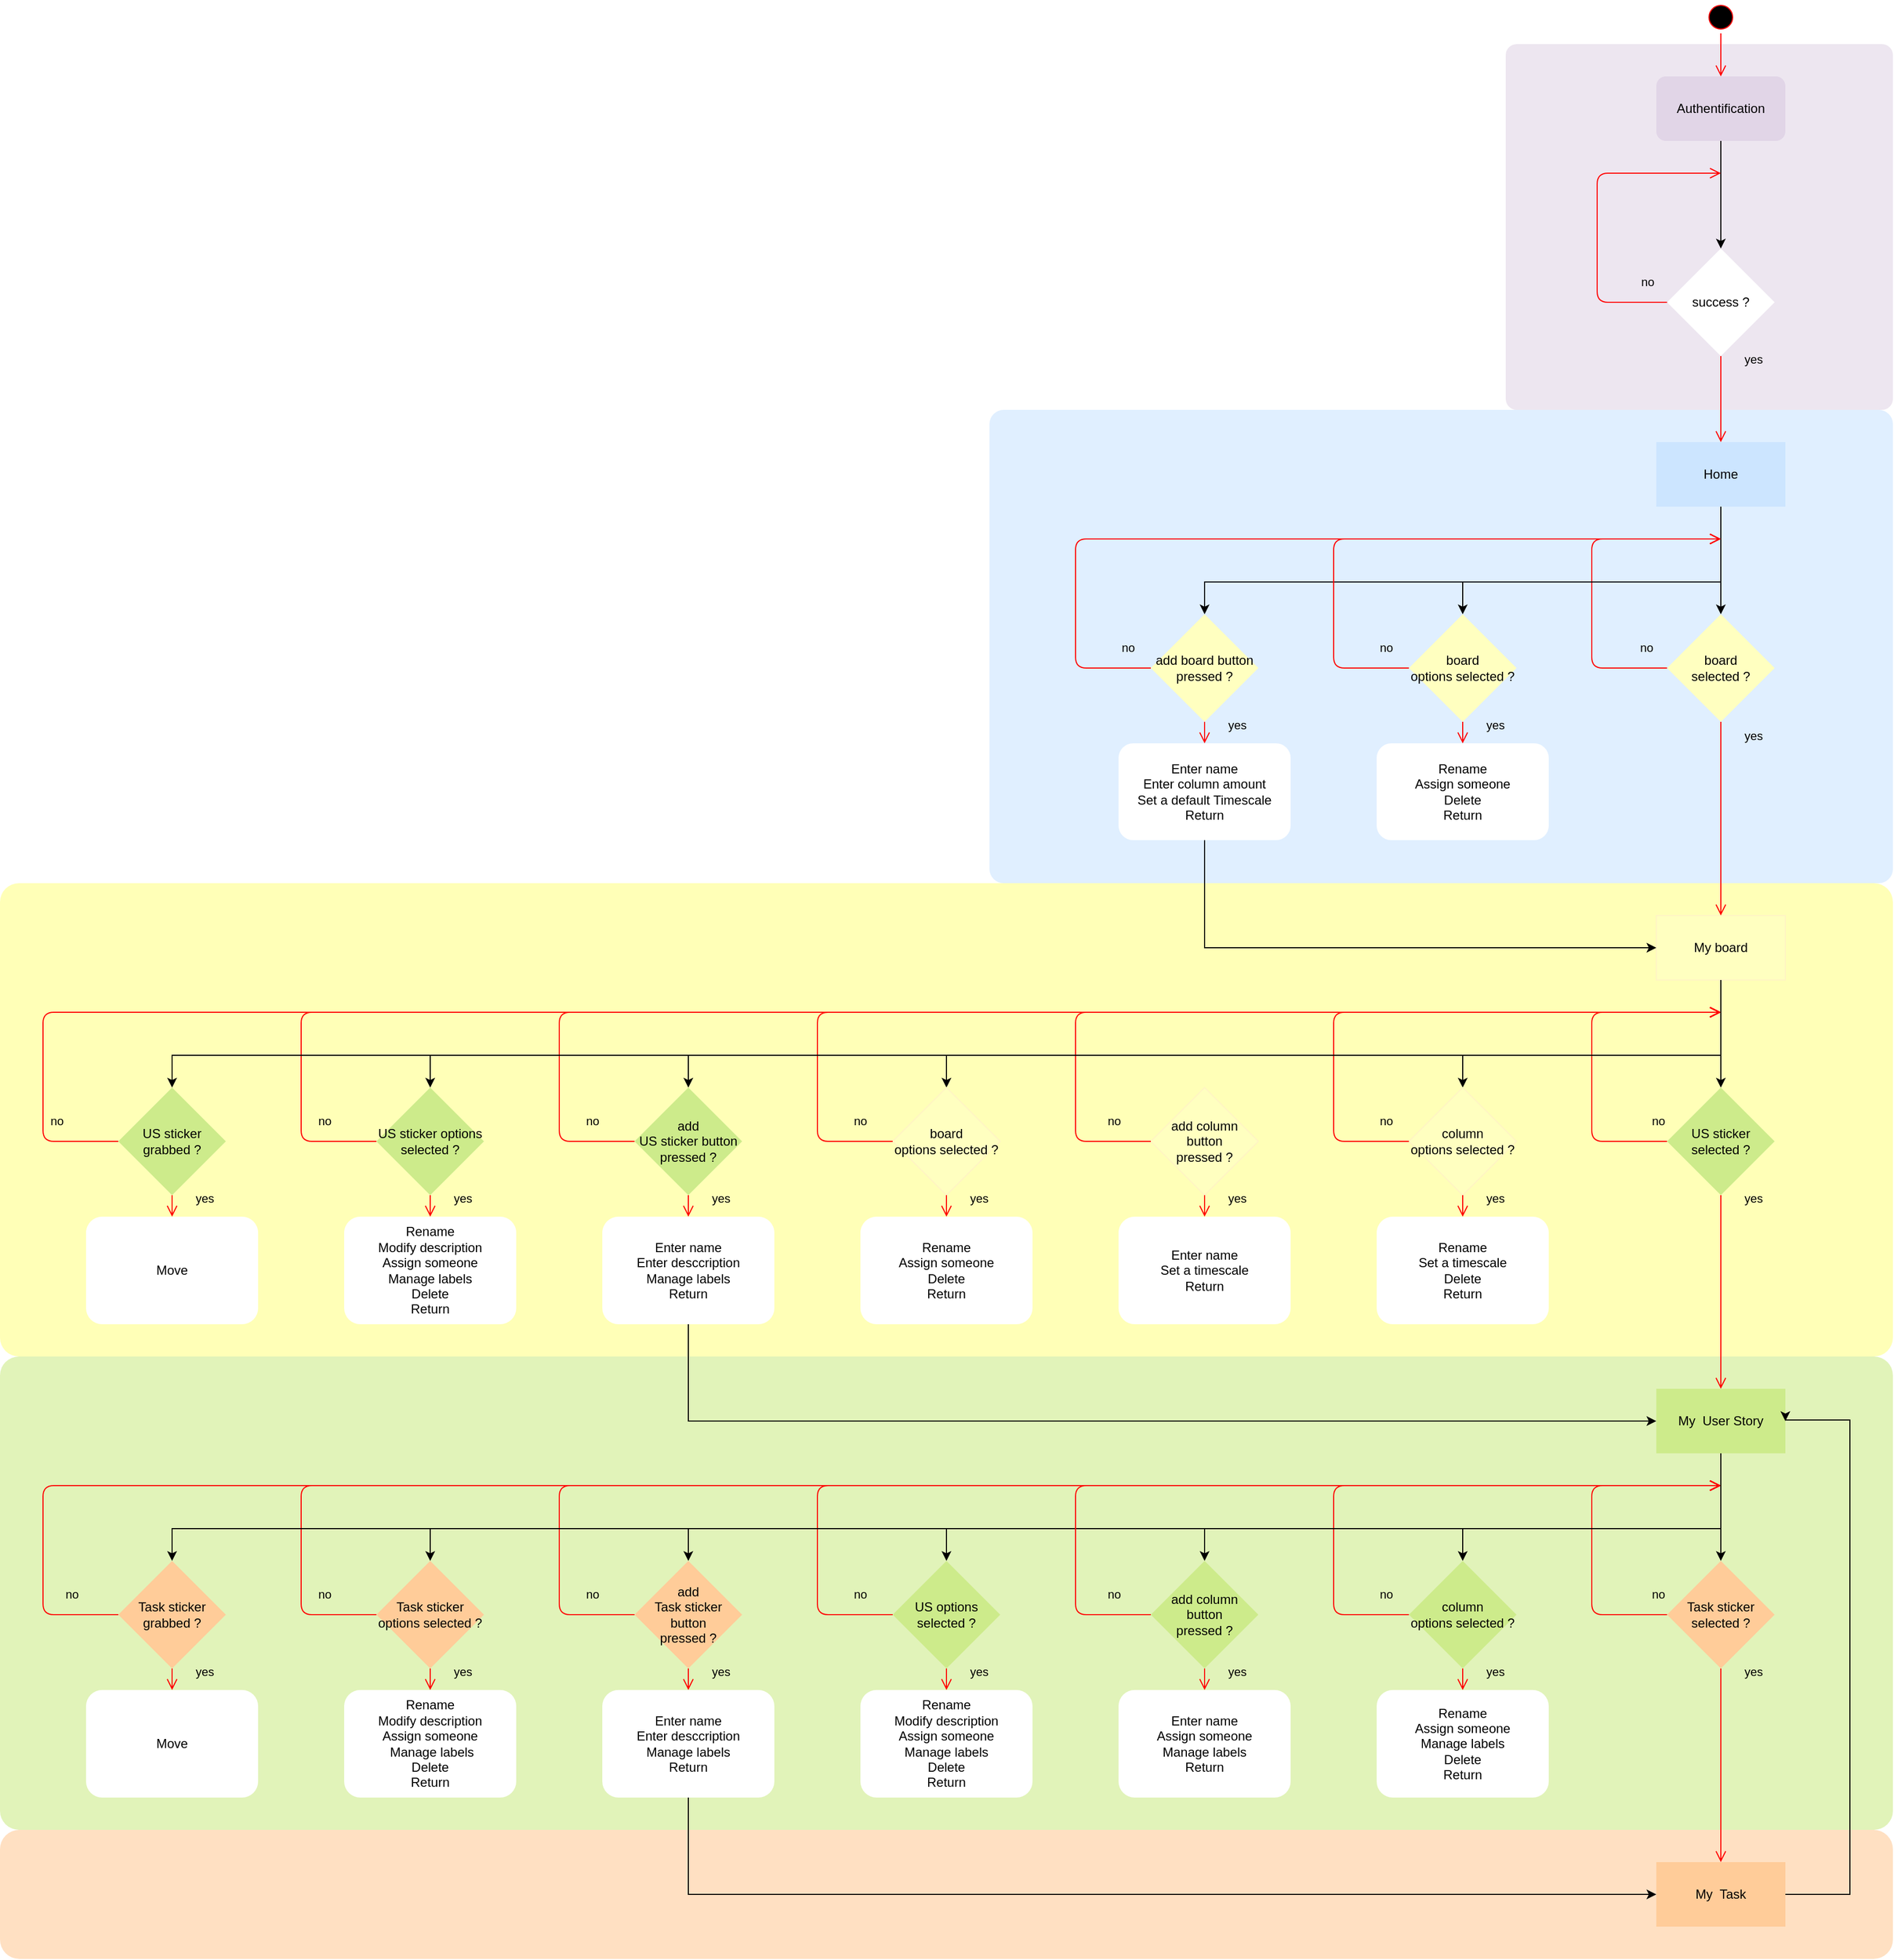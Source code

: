 <mxfile version="14.7.3" type="github">
  <diagram id="C5RBs43oDa-KdzZeNtuy" name="Page-1">
    <mxGraphModel dx="1574" dy="5527" grid="1" gridSize="10" guides="1" tooltips="1" connect="1" arrows="1" fold="1" page="1" pageScale="1" pageWidth="3300" pageHeight="4681" math="0" shadow="0">
      <root>
        <mxCell id="WIyWlLk6GJQsqaUBKTNV-0" />
        <mxCell id="WIyWlLk6GJQsqaUBKTNV-1" parent="WIyWlLk6GJQsqaUBKTNV-0" />
        <mxCell id="u30a9p4wqKH1yECMnbZO-1" value="" style="rounded=1;whiteSpace=wrap;html=1;glass=0;dashed=1;dashPattern=1 1;opacity=60;arcSize=3;strokeColor=none;labelBackgroundColor=none;fillColor=#E1D5E7;" parent="WIyWlLk6GJQsqaUBKTNV-1" vertex="1">
          <mxGeometry x="1880" y="-220" width="360" height="340" as="geometry" />
        </mxCell>
        <mxCell id="u30a9p4wqKH1yECMnbZO-0" value="" style="rounded=1;whiteSpace=wrap;html=1;glass=0;dashed=1;dashPattern=1 1;opacity=60;strokeColor=none;labelBackgroundColor=none;fillColor=#FFCC99;" parent="WIyWlLk6GJQsqaUBKTNV-1" vertex="1">
          <mxGeometry x="480" y="1440" width="1760" height="120" as="geometry" />
        </mxCell>
        <mxCell id="x-4SkSKtOMmnUEYQJsq7-3" value="" style="rounded=1;whiteSpace=wrap;html=1;glass=0;dashed=1;dashPattern=1 1;opacity=60;strokeColor=none;arcSize=3;labelBackgroundColor=none;fillColor=#CCE5FF;" parent="WIyWlLk6GJQsqaUBKTNV-1" vertex="1">
          <mxGeometry x="1400" y="120" width="840" height="440" as="geometry" />
        </mxCell>
        <mxCell id="x-4SkSKtOMmnUEYQJsq7-0" value="" style="rounded=1;whiteSpace=wrap;html=1;glass=0;dashed=1;dashPattern=1 1;opacity=60;strokeColor=none;arcSize=4;labelBackgroundColor=none;fillColor=#CDEB8B;" parent="WIyWlLk6GJQsqaUBKTNV-1" vertex="1">
          <mxGeometry x="480" y="1000" width="1760" height="440" as="geometry" />
        </mxCell>
        <mxCell id="x-4SkSKtOMmnUEYQJsq7-1" value="" style="rounded=1;whiteSpace=wrap;html=1;fillColor=#ffff88;glass=0;dashed=1;dashPattern=1 1;opacity=60;strokeColor=none;arcSize=4;labelBackgroundColor=none;" parent="WIyWlLk6GJQsqaUBKTNV-1" vertex="1">
          <mxGeometry x="480" y="560" width="1760" height="440" as="geometry" />
        </mxCell>
        <mxCell id="JY1gy3Fn-EUmmL5cIJaz-2" value="" style="ellipse;html=1;shape=startState;fillColor=#000000;strokeColor=#ff0000;labelBackgroundColor=none;" parent="WIyWlLk6GJQsqaUBKTNV-1" vertex="1">
          <mxGeometry x="2065" y="-260" width="30" height="30" as="geometry" />
        </mxCell>
        <mxCell id="JY1gy3Fn-EUmmL5cIJaz-3" value="" style="edgeStyle=orthogonalEdgeStyle;html=1;verticalAlign=bottom;endArrow=open;endSize=8;strokeColor=#ff0000;entryX=0.5;entryY=0;entryDx=0;entryDy=0;labelBackgroundColor=none;" parent="WIyWlLk6GJQsqaUBKTNV-1" source="JY1gy3Fn-EUmmL5cIJaz-2" target="JY1gy3Fn-EUmmL5cIJaz-33" edge="1">
          <mxGeometry relative="1" as="geometry">
            <mxPoint x="2080" y="-150" as="targetPoint" />
          </mxGeometry>
        </mxCell>
        <mxCell id="JY1gy3Fn-EUmmL5cIJaz-12" style="edgeStyle=orthogonalEdgeStyle;rounded=0;orthogonalLoop=1;jettySize=auto;html=1;exitX=0.5;exitY=1;exitDx=0;exitDy=0;entryX=0.5;entryY=0;entryDx=0;entryDy=0;labelBackgroundColor=none;" parent="WIyWlLk6GJQsqaUBKTNV-1" source="JY1gy3Fn-EUmmL5cIJaz-33" target="JY1gy3Fn-EUmmL5cIJaz-9" edge="1">
          <mxGeometry relative="1" as="geometry">
            <mxPoint x="2080" y="-80" as="sourcePoint" />
          </mxGeometry>
        </mxCell>
        <mxCell id="JY1gy3Fn-EUmmL5cIJaz-9" value="success ?" style="rhombus;whiteSpace=wrap;html=1;strokeColor=none;labelBackgroundColor=none;" parent="WIyWlLk6GJQsqaUBKTNV-1" vertex="1">
          <mxGeometry x="2030" y="-30" width="100" height="100" as="geometry" />
        </mxCell>
        <mxCell id="JY1gy3Fn-EUmmL5cIJaz-10" value="no" style="edgeStyle=orthogonalEdgeStyle;html=1;align=left;verticalAlign=bottom;endArrow=open;endSize=8;strokeColor=#ff0000;exitX=0;exitY=0.5;exitDx=0;exitDy=0;labelBackgroundColor=none;" parent="WIyWlLk6GJQsqaUBKTNV-1" source="JY1gy3Fn-EUmmL5cIJaz-9" edge="1">
          <mxGeometry x="-0.824" y="-10" relative="1" as="geometry">
            <mxPoint x="2080" y="-100" as="targetPoint" />
            <Array as="points">
              <mxPoint x="1965" y="20" />
              <mxPoint x="1965" y="-100" />
            </Array>
            <mxPoint as="offset" />
          </mxGeometry>
        </mxCell>
        <mxCell id="JY1gy3Fn-EUmmL5cIJaz-11" value="yes" style="edgeStyle=orthogonalEdgeStyle;html=1;align=left;verticalAlign=top;endArrow=open;endSize=8;strokeColor=#ff0000;entryX=0.5;entryY=0;entryDx=0;entryDy=0;exitX=0.5;exitY=1;exitDx=0;exitDy=0;labelBackgroundColor=none;" parent="WIyWlLk6GJQsqaUBKTNV-1" source="JY1gy3Fn-EUmmL5cIJaz-9" target="JY1gy3Fn-EUmmL5cIJaz-32" edge="1">
          <mxGeometry x="-1" y="22" relative="1" as="geometry">
            <mxPoint x="1760" y="190" as="targetPoint" />
            <mxPoint x="1490" y="310" as="sourcePoint" />
            <Array as="points">
              <mxPoint x="2080" y="100" />
              <mxPoint x="2080" y="100" />
            </Array>
            <mxPoint x="-2" y="-10" as="offset" />
          </mxGeometry>
        </mxCell>
        <mxCell id="JY1gy3Fn-EUmmL5cIJaz-25" style="edgeStyle=orthogonalEdgeStyle;rounded=0;orthogonalLoop=1;jettySize=auto;html=1;exitX=0.5;exitY=1;exitDx=0;exitDy=0;entryX=0.5;entryY=0;entryDx=0;entryDy=0;labelBackgroundColor=none;" parent="WIyWlLk6GJQsqaUBKTNV-1" source="JY1gy3Fn-EUmmL5cIJaz-32" target="JY1gy3Fn-EUmmL5cIJaz-39" edge="1">
          <mxGeometry relative="1" as="geometry">
            <mxPoint x="2080" y="260" as="sourcePoint" />
            <mxPoint x="2100" y="300" as="targetPoint" />
          </mxGeometry>
        </mxCell>
        <mxCell id="_KC-3M1fQCvKJhTVu-NZ-2" style="edgeStyle=orthogonalEdgeStyle;rounded=0;orthogonalLoop=1;jettySize=auto;html=1;exitX=0.5;exitY=1;exitDx=0;exitDy=0;entryX=0.5;entryY=0;entryDx=0;entryDy=0;labelBackgroundColor=none;" parent="WIyWlLk6GJQsqaUBKTNV-1" source="JY1gy3Fn-EUmmL5cIJaz-32" target="_KC-3M1fQCvKJhTVu-NZ-1" edge="1">
          <mxGeometry relative="1" as="geometry">
            <Array as="points">
              <mxPoint x="2080" y="280" />
              <mxPoint x="1600" y="280" />
            </Array>
          </mxGeometry>
        </mxCell>
        <mxCell id="JY1gy3Fn-EUmmL5cIJaz-32" value="Home" style="rounded=1;whiteSpace=wrap;html=1;arcSize=0;strokeColor=none;labelBackgroundColor=none;fillColor=#CCE5FF;" parent="WIyWlLk6GJQsqaUBKTNV-1" vertex="1">
          <mxGeometry x="2020" y="150" width="120" height="60" as="geometry" />
        </mxCell>
        <mxCell id="JY1gy3Fn-EUmmL5cIJaz-33" value="Authentification" style="rounded=1;whiteSpace=wrap;html=1;strokeColor=none;labelBackgroundColor=none;fillColor=#E1D5E7;" parent="WIyWlLk6GJQsqaUBKTNV-1" vertex="1">
          <mxGeometry x="2020" y="-190" width="120" height="60" as="geometry" />
        </mxCell>
        <mxCell id="_KC-3M1fQCvKJhTVu-NZ-27" style="edgeStyle=orthogonalEdgeStyle;rounded=0;orthogonalLoop=1;jettySize=auto;html=1;exitX=0.5;exitY=1;exitDx=0;exitDy=0;entryX=0.5;entryY=0;entryDx=0;entryDy=0;labelBackgroundColor=none;" parent="WIyWlLk6GJQsqaUBKTNV-1" source="JY1gy3Fn-EUmmL5cIJaz-36" target="_KC-3M1fQCvKJhTVu-NZ-20" edge="1">
          <mxGeometry relative="1" as="geometry">
            <Array as="points">
              <mxPoint x="2080" y="720" />
              <mxPoint x="1840" y="720" />
            </Array>
          </mxGeometry>
        </mxCell>
        <mxCell id="_KC-3M1fQCvKJhTVu-NZ-28" style="edgeStyle=orthogonalEdgeStyle;rounded=0;orthogonalLoop=1;jettySize=auto;html=1;exitX=0.5;exitY=1;exitDx=0;exitDy=0;entryX=0.5;entryY=0;entryDx=0;entryDy=0;labelBackgroundColor=none;" parent="WIyWlLk6GJQsqaUBKTNV-1" source="JY1gy3Fn-EUmmL5cIJaz-36" target="_KC-3M1fQCvKJhTVu-NZ-22" edge="1">
          <mxGeometry relative="1" as="geometry">
            <Array as="points">
              <mxPoint x="2080" y="720" />
              <mxPoint x="1360" y="720" />
            </Array>
          </mxGeometry>
        </mxCell>
        <mxCell id="_KC-3M1fQCvKJhTVu-NZ-33" style="edgeStyle=orthogonalEdgeStyle;rounded=0;orthogonalLoop=1;jettySize=auto;html=1;exitX=0.5;exitY=1;exitDx=0;exitDy=0;entryX=0.5;entryY=0;entryDx=0;entryDy=0;labelBackgroundColor=none;" parent="WIyWlLk6GJQsqaUBKTNV-1" source="JY1gy3Fn-EUmmL5cIJaz-36" target="_KC-3M1fQCvKJhTVu-NZ-29" edge="1">
          <mxGeometry relative="1" as="geometry">
            <Array as="points">
              <mxPoint x="2080" y="720" />
              <mxPoint x="1120" y="720" />
            </Array>
          </mxGeometry>
        </mxCell>
        <mxCell id="_KC-3M1fQCvKJhTVu-NZ-38" style="edgeStyle=orthogonalEdgeStyle;rounded=0;orthogonalLoop=1;jettySize=auto;html=1;exitX=0.5;exitY=1;exitDx=0;exitDy=0;entryX=0.5;entryY=0;entryDx=0;entryDy=0;labelBackgroundColor=none;" parent="WIyWlLk6GJQsqaUBKTNV-1" source="JY1gy3Fn-EUmmL5cIJaz-36" target="_KC-3M1fQCvKJhTVu-NZ-34" edge="1">
          <mxGeometry relative="1" as="geometry">
            <Array as="points">
              <mxPoint x="2080" y="720" />
              <mxPoint x="880" y="720" />
            </Array>
          </mxGeometry>
        </mxCell>
        <mxCell id="_KC-3M1fQCvKJhTVu-NZ-40" style="edgeStyle=orthogonalEdgeStyle;rounded=0;orthogonalLoop=1;jettySize=auto;html=1;entryX=0.5;entryY=0;entryDx=0;entryDy=0;labelBackgroundColor=none;" parent="WIyWlLk6GJQsqaUBKTNV-1" source="JY1gy3Fn-EUmmL5cIJaz-36" target="_KC-3M1fQCvKJhTVu-NZ-39" edge="1">
          <mxGeometry relative="1" as="geometry" />
        </mxCell>
        <mxCell id="JY1gy3Fn-EUmmL5cIJaz-36" value="My board" style="rounded=1;whiteSpace=wrap;html=1;arcSize=0;labelBackgroundColor=none;fillColor=#FFFFC0;strokeColor=#FFF4C3;" parent="WIyWlLk6GJQsqaUBKTNV-1" vertex="1">
          <mxGeometry x="2020" y="590" width="120" height="60" as="geometry" />
        </mxCell>
        <mxCell id="JY1gy3Fn-EUmmL5cIJaz-38" value="&lt;div&gt;Rename&lt;/div&gt;&lt;div&gt;Assign someone&lt;/div&gt;&lt;div&gt;Delete&lt;br&gt;&lt;/div&gt;&lt;div&gt;Return&lt;/div&gt;" style="rounded=1;whiteSpace=wrap;html=1;strokeColor=none;labelBackgroundColor=none;" parent="WIyWlLk6GJQsqaUBKTNV-1" vertex="1">
          <mxGeometry x="1760" y="430" width="160" height="90" as="geometry" />
        </mxCell>
        <mxCell id="JY1gy3Fn-EUmmL5cIJaz-39" value="&lt;div&gt;board &lt;br&gt;&lt;/div&gt;&lt;div&gt;selected ?&lt;/div&gt;" style="rhombus;whiteSpace=wrap;html=1;fillColor=#ffffc0;strokeColor=none;labelBackgroundColor=none;" parent="WIyWlLk6GJQsqaUBKTNV-1" vertex="1">
          <mxGeometry x="2030" y="310" width="100" height="100" as="geometry" />
        </mxCell>
        <mxCell id="JY1gy3Fn-EUmmL5cIJaz-41" value="yes" style="edgeStyle=orthogonalEdgeStyle;html=1;align=left;verticalAlign=top;endArrow=open;endSize=8;strokeColor=#ff0000;entryX=0.5;entryY=0;entryDx=0;entryDy=0;exitX=0.5;exitY=1;exitDx=0;exitDy=0;labelBackgroundColor=none;" parent="WIyWlLk6GJQsqaUBKTNV-1" source="JY1gy3Fn-EUmmL5cIJaz-39" target="JY1gy3Fn-EUmmL5cIJaz-36" edge="1">
          <mxGeometry x="-1" y="20" relative="1" as="geometry">
            <mxPoint x="2490" y="200" as="targetPoint" />
            <mxPoint x="2040" y="490" as="sourcePoint" />
            <Array as="points">
              <mxPoint x="2080" y="530" />
              <mxPoint x="2080" y="530" />
            </Array>
            <mxPoint as="offset" />
          </mxGeometry>
        </mxCell>
        <mxCell id="JY1gy3Fn-EUmmL5cIJaz-42" value="no" style="edgeStyle=orthogonalEdgeStyle;html=1;align=left;verticalAlign=bottom;endArrow=open;endSize=8;strokeColor=#ff0000;exitX=0;exitY=0.5;exitDx=0;exitDy=0;labelBackgroundColor=none;" parent="WIyWlLk6GJQsqaUBKTNV-1" source="JY1gy3Fn-EUmmL5cIJaz-39" edge="1">
          <mxGeometry x="-0.824" y="-10" relative="1" as="geometry">
            <mxPoint x="2080" y="240" as="targetPoint" />
            <mxPoint x="1965" y="340" as="sourcePoint" />
            <Array as="points">
              <mxPoint x="1960" y="360" />
              <mxPoint x="1960" y="240" />
            </Array>
            <mxPoint as="offset" />
          </mxGeometry>
        </mxCell>
        <mxCell id="JY1gy3Fn-EUmmL5cIJaz-44" style="edgeStyle=orthogonalEdgeStyle;rounded=0;orthogonalLoop=1;jettySize=auto;html=1;exitX=0.5;exitY=1;exitDx=0;exitDy=0;entryX=0.5;entryY=0;entryDx=0;entryDy=0;labelBackgroundColor=none;" parent="WIyWlLk6GJQsqaUBKTNV-1" source="JY1gy3Fn-EUmmL5cIJaz-32" target="JY1gy3Fn-EUmmL5cIJaz-45" edge="1">
          <mxGeometry relative="1" as="geometry">
            <mxPoint x="2090" y="240" as="sourcePoint" />
            <mxPoint x="1840" y="280" as="targetPoint" />
            <Array as="points">
              <mxPoint x="2080" y="280" />
              <mxPoint x="1840" y="280" />
            </Array>
          </mxGeometry>
        </mxCell>
        <mxCell id="JY1gy3Fn-EUmmL5cIJaz-45" value="&lt;div&gt;board &lt;br&gt;&lt;/div&gt;&lt;div&gt;options selected ?&lt;/div&gt;" style="rhombus;whiteSpace=wrap;html=1;fillColor=#ffffc0;strokeColor=none;labelBackgroundColor=none;" parent="WIyWlLk6GJQsqaUBKTNV-1" vertex="1">
          <mxGeometry x="1790" y="310" width="100" height="100" as="geometry" />
        </mxCell>
        <mxCell id="JY1gy3Fn-EUmmL5cIJaz-50" value="yes" style="edgeStyle=orthogonalEdgeStyle;html=1;align=left;verticalAlign=top;endArrow=open;endSize=8;strokeColor=#ff0000;entryX=0.5;entryY=0;entryDx=0;entryDy=0;exitX=0.5;exitY=1;exitDx=0;exitDy=0;labelBackgroundColor=none;" parent="WIyWlLk6GJQsqaUBKTNV-1" source="JY1gy3Fn-EUmmL5cIJaz-45" target="JY1gy3Fn-EUmmL5cIJaz-38" edge="1">
          <mxGeometry x="-1" y="22" relative="1" as="geometry">
            <mxPoint x="2090" y="200" as="targetPoint" />
            <mxPoint x="1645" y="370" as="sourcePoint" />
            <Array as="points">
              <mxPoint x="1840" y="410" />
              <mxPoint x="1840" y="410" />
            </Array>
            <mxPoint x="-2" y="-10" as="offset" />
          </mxGeometry>
        </mxCell>
        <mxCell id="_KC-3M1fQCvKJhTVu-NZ-1" value="&lt;div&gt;add board button &lt;br&gt;&lt;/div&gt;&lt;div&gt;pressed ?&lt;/div&gt;" style="rhombus;whiteSpace=wrap;html=1;fillColor=#ffffc0;strokeColor=none;labelBackgroundColor=none;" parent="WIyWlLk6GJQsqaUBKTNV-1" vertex="1">
          <mxGeometry x="1550" y="310" width="100" height="100" as="geometry" />
        </mxCell>
        <mxCell id="_KC-3M1fQCvKJhTVu-NZ-3" value="no" style="edgeStyle=orthogonalEdgeStyle;html=1;align=left;verticalAlign=bottom;endArrow=open;endSize=8;strokeColor=#ff0000;exitX=0;exitY=0.5;exitDx=0;exitDy=0;labelBackgroundColor=none;" parent="WIyWlLk6GJQsqaUBKTNV-1" source="JY1gy3Fn-EUmmL5cIJaz-45" edge="1">
          <mxGeometry x="-0.893" y="-10" relative="1" as="geometry">
            <mxPoint x="2080" y="240" as="targetPoint" />
            <mxPoint x="1770" y="370" as="sourcePoint" />
            <Array as="points">
              <mxPoint x="1720" y="360" />
              <mxPoint x="1720" y="240" />
            </Array>
            <mxPoint as="offset" />
          </mxGeometry>
        </mxCell>
        <mxCell id="_KC-3M1fQCvKJhTVu-NZ-4" value="no" style="edgeStyle=orthogonalEdgeStyle;html=1;align=left;verticalAlign=bottom;endArrow=open;endSize=8;strokeColor=#ff0000;exitX=0;exitY=0.5;exitDx=0;exitDy=0;labelBackgroundColor=none;" parent="WIyWlLk6GJQsqaUBKTNV-1" source="_KC-3M1fQCvKJhTVu-NZ-1" edge="1">
          <mxGeometry x="-0.925" y="-10" relative="1" as="geometry">
            <mxPoint x="2080" y="240" as="targetPoint" />
            <mxPoint x="1530" y="380" as="sourcePoint" />
            <Array as="points">
              <mxPoint x="1480" y="360" />
              <mxPoint x="1480" y="240" />
            </Array>
            <mxPoint as="offset" />
          </mxGeometry>
        </mxCell>
        <mxCell id="-NeCiubRpjUk_xa21UBl-0" style="edgeStyle=orthogonalEdgeStyle;rounded=0;orthogonalLoop=1;jettySize=auto;html=1;exitX=0.5;exitY=1;exitDx=0;exitDy=0;entryX=0;entryY=0.5;entryDx=0;entryDy=0;labelBackgroundColor=none;" parent="WIyWlLk6GJQsqaUBKTNV-1" source="_KC-3M1fQCvKJhTVu-NZ-5" target="JY1gy3Fn-EUmmL5cIJaz-36" edge="1">
          <mxGeometry relative="1" as="geometry" />
        </mxCell>
        <mxCell id="_KC-3M1fQCvKJhTVu-NZ-5" value="&lt;div align=&quot;center&quot;&gt;Enter name&lt;/div&gt;&lt;div align=&quot;center&quot;&gt;Enter column amount&lt;/div&gt;&lt;div align=&quot;center&quot;&gt;Set a default Timescale&lt;br&gt;&lt;/div&gt;&lt;div align=&quot;center&quot;&gt;Return&lt;/div&gt;" style="rounded=1;whiteSpace=wrap;html=1;align=center;strokeColor=none;labelBackgroundColor=none;" parent="WIyWlLk6GJQsqaUBKTNV-1" vertex="1">
          <mxGeometry x="1520" y="430" width="160" height="90" as="geometry" />
        </mxCell>
        <mxCell id="_KC-3M1fQCvKJhTVu-NZ-7" value="yes" style="edgeStyle=orthogonalEdgeStyle;html=1;align=left;verticalAlign=top;endArrow=open;endSize=8;strokeColor=#ff0000;entryX=0.5;entryY=0;entryDx=0;entryDy=0;exitX=0.5;exitY=1;exitDx=0;exitDy=0;labelBackgroundColor=none;" parent="WIyWlLk6GJQsqaUBKTNV-1" source="_KC-3M1fQCvKJhTVu-NZ-1" target="_KC-3M1fQCvKJhTVu-NZ-5" edge="1">
          <mxGeometry x="-1" y="22" relative="1" as="geometry">
            <mxPoint x="1850" y="440" as="targetPoint" />
            <mxPoint x="1850" y="410" as="sourcePoint" />
            <Array as="points">
              <mxPoint x="1600" y="420" />
              <mxPoint x="1600" y="420" />
            </Array>
            <mxPoint x="-2" y="-10" as="offset" />
          </mxGeometry>
        </mxCell>
        <mxCell id="_KC-3M1fQCvKJhTVu-NZ-20" value="&lt;div&gt;column &lt;br&gt;&lt;/div&gt;&lt;div&gt;options selected ?&lt;/div&gt;" style="rhombus;whiteSpace=wrap;html=1;labelBackgroundColor=none;fillColor=#FFFFC0;strokeColor=#FFF4C3;" parent="WIyWlLk6GJQsqaUBKTNV-1" vertex="1">
          <mxGeometry x="1790" y="750" width="100" height="100" as="geometry" />
        </mxCell>
        <mxCell id="_KC-3M1fQCvKJhTVu-NZ-21" value="yes" style="edgeStyle=orthogonalEdgeStyle;html=1;align=left;verticalAlign=top;endArrow=open;endSize=8;strokeColor=#ff0000;exitX=0.5;exitY=1;exitDx=0;exitDy=0;entryX=0.5;entryY=0;entryDx=0;entryDy=0;labelBackgroundColor=none;" parent="WIyWlLk6GJQsqaUBKTNV-1" source="_KC-3M1fQCvKJhTVu-NZ-20" target="_KC-3M1fQCvKJhTVu-NZ-70" edge="1">
          <mxGeometry x="-1" y="22" relative="1" as="geometry">
            <mxPoint x="1840" y="870" as="targetPoint" />
            <mxPoint x="1645" y="810" as="sourcePoint" />
            <Array as="points" />
            <mxPoint x="-2" y="-10" as="offset" />
          </mxGeometry>
        </mxCell>
        <mxCell id="_KC-3M1fQCvKJhTVu-NZ-22" value="&lt;div&gt;board &lt;br&gt;&lt;/div&gt;&lt;div&gt;options selected ?&lt;/div&gt;" style="rhombus;whiteSpace=wrap;html=1;fillColor=#ffffc0;labelBackgroundColor=none;strokeColor=#FFF4C3;" parent="WIyWlLk6GJQsqaUBKTNV-1" vertex="1">
          <mxGeometry x="1310" y="750" width="100" height="100" as="geometry" />
        </mxCell>
        <mxCell id="_KC-3M1fQCvKJhTVu-NZ-23" value="no" style="edgeStyle=orthogonalEdgeStyle;html=1;align=left;verticalAlign=bottom;endArrow=open;endSize=8;strokeColor=#ff0000;exitX=0;exitY=0.5;exitDx=0;exitDy=0;labelBackgroundColor=none;" parent="WIyWlLk6GJQsqaUBKTNV-1" source="_KC-3M1fQCvKJhTVu-NZ-20" edge="1">
          <mxGeometry x="-0.893" y="-10" relative="1" as="geometry">
            <mxPoint x="2080" y="680" as="targetPoint" />
            <mxPoint x="1770" y="810" as="sourcePoint" />
            <Array as="points">
              <mxPoint x="1720" y="800" />
              <mxPoint x="1720" y="680" />
            </Array>
            <mxPoint as="offset" />
          </mxGeometry>
        </mxCell>
        <mxCell id="_KC-3M1fQCvKJhTVu-NZ-24" value="no" style="edgeStyle=orthogonalEdgeStyle;html=1;align=left;verticalAlign=bottom;endArrow=open;endSize=8;strokeColor=#ff0000;exitX=0;exitY=0.5;exitDx=0;exitDy=0;labelBackgroundColor=none;" parent="WIyWlLk6GJQsqaUBKTNV-1" source="_KC-3M1fQCvKJhTVu-NZ-22" edge="1">
          <mxGeometry x="-0.925" y="-10" relative="1" as="geometry">
            <mxPoint x="2080" y="680" as="targetPoint" />
            <mxPoint x="1530" y="820" as="sourcePoint" />
            <Array as="points">
              <mxPoint x="1310" y="800" />
              <mxPoint x="1240" y="800" />
              <mxPoint x="1240" y="680" />
            </Array>
            <mxPoint as="offset" />
          </mxGeometry>
        </mxCell>
        <mxCell id="_KC-3M1fQCvKJhTVu-NZ-26" value="yes" style="edgeStyle=orthogonalEdgeStyle;html=1;align=left;verticalAlign=top;endArrow=open;endSize=8;strokeColor=#ff0000;exitX=0.5;exitY=1;exitDx=0;exitDy=0;entryX=0.5;entryY=0;entryDx=0;entryDy=0;labelBackgroundColor=none;" parent="WIyWlLk6GJQsqaUBKTNV-1" source="_KC-3M1fQCvKJhTVu-NZ-22" target="_KC-3M1fQCvKJhTVu-NZ-69" edge="1">
          <mxGeometry x="-1" y="22" relative="1" as="geometry">
            <mxPoint x="1360" y="870" as="targetPoint" />
            <mxPoint x="1610" y="850" as="sourcePoint" />
            <Array as="points" />
            <mxPoint x="-2" y="-10" as="offset" />
          </mxGeometry>
        </mxCell>
        <mxCell id="_KC-3M1fQCvKJhTVu-NZ-29" value="&lt;div&gt;add &lt;br&gt;&lt;/div&gt;&lt;div&gt;US sticker button &lt;br&gt;&lt;/div&gt;&lt;div&gt;pressed ?&lt;/div&gt;" style="rhombus;whiteSpace=wrap;html=1;fillColor=#CDEB8B;strokeColor=none;labelBackgroundColor=none;" parent="WIyWlLk6GJQsqaUBKTNV-1" vertex="1">
          <mxGeometry x="1070" y="750" width="100" height="100" as="geometry" />
        </mxCell>
        <mxCell id="_KC-3M1fQCvKJhTVu-NZ-30" value="no" style="edgeStyle=orthogonalEdgeStyle;html=1;align=left;verticalAlign=bottom;endArrow=open;endSize=8;strokeColor=#ff0000;exitX=0;exitY=0.5;exitDx=0;exitDy=0;labelBackgroundColor=none;" parent="WIyWlLk6GJQsqaUBKTNV-1" source="_KC-3M1fQCvKJhTVu-NZ-29" edge="1">
          <mxGeometry x="-0.925" y="-10" relative="1" as="geometry">
            <mxPoint x="2080" y="680" as="targetPoint" />
            <mxPoint x="1270" y="800" as="sourcePoint" />
            <Array as="points">
              <mxPoint x="1070" y="800" />
              <mxPoint x="1000" y="800" />
              <mxPoint x="1000" y="680" />
            </Array>
            <mxPoint as="offset" />
          </mxGeometry>
        </mxCell>
        <mxCell id="x-4SkSKtOMmnUEYQJsq7-4" style="edgeStyle=orthogonalEdgeStyle;rounded=0;orthogonalLoop=1;jettySize=auto;html=1;exitX=0.5;exitY=1;exitDx=0;exitDy=0;entryX=0;entryY=0.5;entryDx=0;entryDy=0;labelBackgroundColor=none;" parent="WIyWlLk6GJQsqaUBKTNV-1" source="_KC-3M1fQCvKJhTVu-NZ-31" target="_KC-3M1fQCvKJhTVu-NZ-48" edge="1">
          <mxGeometry relative="1" as="geometry" />
        </mxCell>
        <mxCell id="_KC-3M1fQCvKJhTVu-NZ-31" value="&lt;div&gt;Enter name&lt;/div&gt;&lt;div&gt;Enter desccription&lt;/div&gt;&lt;div&gt;Manage labels&lt;br&gt;&lt;/div&gt;&lt;div&gt;Return&lt;/div&gt;" style="rounded=1;whiteSpace=wrap;html=1;strokeColor=none;labelBackgroundColor=none;" parent="WIyWlLk6GJQsqaUBKTNV-1" vertex="1">
          <mxGeometry x="1040" y="870" width="160" height="100" as="geometry" />
        </mxCell>
        <mxCell id="_KC-3M1fQCvKJhTVu-NZ-32" value="yes" style="edgeStyle=orthogonalEdgeStyle;html=1;align=left;verticalAlign=top;endArrow=open;endSize=8;strokeColor=#ff0000;exitX=0.5;exitY=1;exitDx=0;exitDy=0;entryX=0.5;entryY=0;entryDx=0;entryDy=0;labelBackgroundColor=none;" parent="WIyWlLk6GJQsqaUBKTNV-1" source="_KC-3M1fQCvKJhTVu-NZ-29" target="_KC-3M1fQCvKJhTVu-NZ-31" edge="1">
          <mxGeometry x="-1" y="22" relative="1" as="geometry">
            <mxPoint x="1210" y="880" as="targetPoint" />
            <mxPoint x="1120" y="860" as="sourcePoint" />
            <Array as="points" />
            <mxPoint x="-2" y="-10" as="offset" />
          </mxGeometry>
        </mxCell>
        <mxCell id="_KC-3M1fQCvKJhTVu-NZ-34" value="US sticker options selected ?" style="rhombus;whiteSpace=wrap;html=1;fillColor=#CDEB8B;strokeColor=none;labelBackgroundColor=none;" parent="WIyWlLk6GJQsqaUBKTNV-1" vertex="1">
          <mxGeometry x="830" y="750" width="100" height="100" as="geometry" />
        </mxCell>
        <mxCell id="_KC-3M1fQCvKJhTVu-NZ-35" value="&lt;div&gt; Rename&lt;/div&gt;&lt;div&gt;Modify description&lt;br&gt;&lt;/div&gt;&lt;div&gt;Assign someone&lt;/div&gt;&lt;div&gt; Manage labels &lt;br&gt;&lt;/div&gt;&lt;div&gt;Delete&lt;/div&gt;&lt;div&gt;Return&lt;/div&gt;" style="rounded=1;whiteSpace=wrap;html=1;strokeColor=none;labelBackgroundColor=none;" parent="WIyWlLk6GJQsqaUBKTNV-1" vertex="1">
          <mxGeometry x="800" y="870" width="160" height="100" as="geometry" />
        </mxCell>
        <mxCell id="_KC-3M1fQCvKJhTVu-NZ-36" value="yes" style="edgeStyle=orthogonalEdgeStyle;html=1;align=left;verticalAlign=top;endArrow=open;endSize=8;strokeColor=#ff0000;exitX=0.5;exitY=1;exitDx=0;exitDy=0;entryX=0.5;entryY=0;entryDx=0;entryDy=0;labelBackgroundColor=none;" parent="WIyWlLk6GJQsqaUBKTNV-1" source="_KC-3M1fQCvKJhTVu-NZ-34" target="_KC-3M1fQCvKJhTVu-NZ-35" edge="1">
          <mxGeometry x="-1" y="22" relative="1" as="geometry">
            <mxPoint x="1130" y="880" as="targetPoint" />
            <mxPoint x="1130" y="850" as="sourcePoint" />
            <Array as="points" />
            <mxPoint x="-2" y="-10" as="offset" />
          </mxGeometry>
        </mxCell>
        <mxCell id="_KC-3M1fQCvKJhTVu-NZ-37" value="no" style="edgeStyle=orthogonalEdgeStyle;html=1;align=left;verticalAlign=bottom;endArrow=open;endSize=8;strokeColor=#ff0000;exitX=0;exitY=0.5;exitDx=0;exitDy=0;labelBackgroundColor=none;" parent="WIyWlLk6GJQsqaUBKTNV-1" source="_KC-3M1fQCvKJhTVu-NZ-34" edge="1">
          <mxGeometry x="-0.925" y="-10" relative="1" as="geometry">
            <mxPoint x="2080" y="680" as="targetPoint" />
            <mxPoint x="1040" y="800" as="sourcePoint" />
            <Array as="points">
              <mxPoint x="830" y="800" />
              <mxPoint x="760" y="800" />
              <mxPoint x="760" y="680" />
            </Array>
            <mxPoint as="offset" />
          </mxGeometry>
        </mxCell>
        <mxCell id="_KC-3M1fQCvKJhTVu-NZ-39" value="US sticker selected ?" style="rhombus;whiteSpace=wrap;html=1;fillColor=#CDEB8B;strokeColor=none;labelBackgroundColor=none;" parent="WIyWlLk6GJQsqaUBKTNV-1" vertex="1">
          <mxGeometry x="2030" y="750" width="100" height="100" as="geometry" />
        </mxCell>
        <mxCell id="_KC-3M1fQCvKJhTVu-NZ-41" value="no" style="edgeStyle=orthogonalEdgeStyle;html=1;align=left;verticalAlign=bottom;endArrow=open;endSize=8;strokeColor=#ff0000;exitX=0;exitY=0.5;exitDx=0;exitDy=0;labelBackgroundColor=none;" parent="WIyWlLk6GJQsqaUBKTNV-1" source="_KC-3M1fQCvKJhTVu-NZ-39" edge="1">
          <mxGeometry x="-0.893" y="-10" relative="1" as="geometry">
            <mxPoint x="2080" y="680" as="targetPoint" />
            <mxPoint x="2040" y="800" as="sourcePoint" />
            <Array as="points">
              <mxPoint x="1960" y="800" />
              <mxPoint x="1960" y="680" />
            </Array>
            <mxPoint as="offset" />
          </mxGeometry>
        </mxCell>
        <mxCell id="_KC-3M1fQCvKJhTVu-NZ-42" value="yes" style="edgeStyle=orthogonalEdgeStyle;html=1;align=left;verticalAlign=top;endArrow=open;endSize=8;strokeColor=#ff0000;exitX=0.5;exitY=1;exitDx=0;exitDy=0;entryX=0.5;entryY=0;entryDx=0;entryDy=0;labelBackgroundColor=none;" parent="WIyWlLk6GJQsqaUBKTNV-1" source="_KC-3M1fQCvKJhTVu-NZ-39" target="_KC-3M1fQCvKJhTVu-NZ-48" edge="1">
          <mxGeometry x="-1" y="22" relative="1" as="geometry">
            <mxPoint x="4740" y="150" as="targetPoint" />
            <mxPoint x="3500" y="360" as="sourcePoint" />
            <Array as="points">
              <mxPoint x="2080" y="920" />
              <mxPoint x="2080" y="920" />
            </Array>
            <mxPoint x="-2" y="-10" as="offset" />
          </mxGeometry>
        </mxCell>
        <mxCell id="_KC-3M1fQCvKJhTVu-NZ-43" style="edgeStyle=orthogonalEdgeStyle;rounded=0;orthogonalLoop=1;jettySize=auto;html=1;exitX=0.5;exitY=1;exitDx=0;exitDy=0;entryX=0.5;entryY=0;entryDx=0;entryDy=0;labelBackgroundColor=none;" parent="WIyWlLk6GJQsqaUBKTNV-1" source="_KC-3M1fQCvKJhTVu-NZ-48" target="_KC-3M1fQCvKJhTVu-NZ-51" edge="1">
          <mxGeometry relative="1" as="geometry">
            <Array as="points">
              <mxPoint x="2080" y="1160" />
              <mxPoint x="1840" y="1160" />
            </Array>
          </mxGeometry>
        </mxCell>
        <mxCell id="_KC-3M1fQCvKJhTVu-NZ-44" style="edgeStyle=orthogonalEdgeStyle;rounded=0;orthogonalLoop=1;jettySize=auto;html=1;exitX=0.5;exitY=1;exitDx=0;exitDy=0;entryX=0.5;entryY=0;entryDx=0;entryDy=0;labelBackgroundColor=none;" parent="WIyWlLk6GJQsqaUBKTNV-1" source="_KC-3M1fQCvKJhTVu-NZ-48" target="_KC-3M1fQCvKJhTVu-NZ-53" edge="1">
          <mxGeometry relative="1" as="geometry">
            <Array as="points">
              <mxPoint x="2080" y="1160" />
              <mxPoint x="1360" y="1160" />
            </Array>
          </mxGeometry>
        </mxCell>
        <mxCell id="_KC-3M1fQCvKJhTVu-NZ-45" style="edgeStyle=orthogonalEdgeStyle;rounded=0;orthogonalLoop=1;jettySize=auto;html=1;exitX=0.5;exitY=1;exitDx=0;exitDy=0;entryX=0.5;entryY=0;entryDx=0;entryDy=0;labelBackgroundColor=none;" parent="WIyWlLk6GJQsqaUBKTNV-1" source="_KC-3M1fQCvKJhTVu-NZ-48" target="_KC-3M1fQCvKJhTVu-NZ-57" edge="1">
          <mxGeometry relative="1" as="geometry">
            <Array as="points">
              <mxPoint x="2080" y="1160" />
              <mxPoint x="1120" y="1160" />
            </Array>
          </mxGeometry>
        </mxCell>
        <mxCell id="_KC-3M1fQCvKJhTVu-NZ-46" style="edgeStyle=orthogonalEdgeStyle;rounded=0;orthogonalLoop=1;jettySize=auto;html=1;exitX=0.5;exitY=1;exitDx=0;exitDy=0;entryX=0.5;entryY=0;entryDx=0;entryDy=0;labelBackgroundColor=none;" parent="WIyWlLk6GJQsqaUBKTNV-1" source="_KC-3M1fQCvKJhTVu-NZ-48" target="_KC-3M1fQCvKJhTVu-NZ-61" edge="1">
          <mxGeometry relative="1" as="geometry">
            <Array as="points">
              <mxPoint x="2080" y="1160" />
              <mxPoint x="880" y="1160" />
            </Array>
          </mxGeometry>
        </mxCell>
        <mxCell id="_KC-3M1fQCvKJhTVu-NZ-47" style="edgeStyle=orthogonalEdgeStyle;rounded=0;orthogonalLoop=1;jettySize=auto;html=1;entryX=0.5;entryY=0;entryDx=0;entryDy=0;labelBackgroundColor=none;" parent="WIyWlLk6GJQsqaUBKTNV-1" source="_KC-3M1fQCvKJhTVu-NZ-48" target="_KC-3M1fQCvKJhTVu-NZ-65" edge="1">
          <mxGeometry relative="1" as="geometry" />
        </mxCell>
        <mxCell id="_KC-3M1fQCvKJhTVu-NZ-48" value="My&amp;nbsp; User Story" style="rounded=1;whiteSpace=wrap;html=1;arcSize=0;strokeColor=none;labelBackgroundColor=none;fillColor=#CDEB8B;" parent="WIyWlLk6GJQsqaUBKTNV-1" vertex="1">
          <mxGeometry x="2020" y="1030" width="120" height="60" as="geometry" />
        </mxCell>
        <mxCell id="_KC-3M1fQCvKJhTVu-NZ-49" value="&lt;div&gt;Rename&lt;/div&gt;&lt;div&gt;Modify description&lt;br&gt;&lt;/div&gt;&lt;div&gt;Assign someone&lt;/div&gt;&lt;div&gt;Manage labels&lt;br&gt;&lt;/div&gt;&lt;div&gt;Delete&lt;br&gt;&lt;/div&gt;&lt;div&gt;Return&lt;/div&gt;" style="rounded=1;whiteSpace=wrap;html=1;labelBackgroundColor=none;strokeColor=none;" parent="WIyWlLk6GJQsqaUBKTNV-1" vertex="1">
          <mxGeometry x="1280" y="1310" width="160" height="100" as="geometry" />
        </mxCell>
        <mxCell id="_KC-3M1fQCvKJhTVu-NZ-50" value="&lt;div&gt;Rename&lt;/div&gt;&lt;div&gt;Assign someone&lt;/div&gt;&lt;div&gt;Manage labels&lt;/div&gt;&lt;div&gt;Delete&lt;br&gt;&lt;/div&gt;&lt;div&gt;Return&lt;/div&gt;" style="rounded=1;whiteSpace=wrap;html=1;labelBackgroundColor=none;strokeColor=none;" parent="WIyWlLk6GJQsqaUBKTNV-1" vertex="1">
          <mxGeometry x="1760" y="1310" width="160" height="100" as="geometry" />
        </mxCell>
        <mxCell id="_KC-3M1fQCvKJhTVu-NZ-51" value="&lt;div&gt;column &lt;br&gt;&lt;/div&gt;&lt;div&gt;options selected ?&lt;/div&gt;" style="rhombus;whiteSpace=wrap;html=1;fillColor=#CDEB8B;strokeColor=none;labelBackgroundColor=none;" parent="WIyWlLk6GJQsqaUBKTNV-1" vertex="1">
          <mxGeometry x="1790" y="1190" width="100" height="100" as="geometry" />
        </mxCell>
        <mxCell id="_KC-3M1fQCvKJhTVu-NZ-52" value="yes" style="edgeStyle=orthogonalEdgeStyle;html=1;align=left;verticalAlign=top;endArrow=open;endSize=8;strokeColor=#ff0000;exitX=0.5;exitY=1;exitDx=0;exitDy=0;entryX=0.5;entryY=0;entryDx=0;entryDy=0;labelBackgroundColor=none;" parent="WIyWlLk6GJQsqaUBKTNV-1" source="_KC-3M1fQCvKJhTVu-NZ-51" target="_KC-3M1fQCvKJhTVu-NZ-50" edge="1">
          <mxGeometry x="-1" y="22" relative="1" as="geometry">
            <mxPoint x="1740" y="1310" as="targetPoint" />
            <mxPoint x="1645" y="1250" as="sourcePoint" />
            <Array as="points" />
            <mxPoint x="-2" y="-10" as="offset" />
          </mxGeometry>
        </mxCell>
        <mxCell id="_KC-3M1fQCvKJhTVu-NZ-53" value="US options selected ?" style="rhombus;whiteSpace=wrap;html=1;fillColor=#CDEB8B;strokeColor=none;labelBackgroundColor=none;" parent="WIyWlLk6GJQsqaUBKTNV-1" vertex="1">
          <mxGeometry x="1310" y="1190" width="100" height="100" as="geometry" />
        </mxCell>
        <mxCell id="_KC-3M1fQCvKJhTVu-NZ-54" value="no" style="edgeStyle=orthogonalEdgeStyle;html=1;align=left;verticalAlign=bottom;endArrow=open;endSize=8;strokeColor=#ff0000;exitX=0;exitY=0.5;exitDx=0;exitDy=0;labelBackgroundColor=none;" parent="WIyWlLk6GJQsqaUBKTNV-1" source="_KC-3M1fQCvKJhTVu-NZ-51" edge="1">
          <mxGeometry x="-0.893" y="-10" relative="1" as="geometry">
            <mxPoint x="2080" y="1120" as="targetPoint" />
            <mxPoint x="1770" y="1250" as="sourcePoint" />
            <Array as="points">
              <mxPoint x="1720" y="1240" />
              <mxPoint x="1720" y="1120" />
            </Array>
            <mxPoint as="offset" />
          </mxGeometry>
        </mxCell>
        <mxCell id="_KC-3M1fQCvKJhTVu-NZ-55" value="no" style="edgeStyle=orthogonalEdgeStyle;html=1;align=left;verticalAlign=bottom;endArrow=open;endSize=8;strokeColor=#ff0000;exitX=0;exitY=0.5;exitDx=0;exitDy=0;labelBackgroundColor=none;" parent="WIyWlLk6GJQsqaUBKTNV-1" source="_KC-3M1fQCvKJhTVu-NZ-53" edge="1">
          <mxGeometry x="-0.925" y="-10" relative="1" as="geometry">
            <mxPoint x="2080" y="1120" as="targetPoint" />
            <mxPoint x="1530" y="1260" as="sourcePoint" />
            <Array as="points">
              <mxPoint x="1240" y="1240" />
              <mxPoint x="1240" y="1120" />
            </Array>
            <mxPoint as="offset" />
          </mxGeometry>
        </mxCell>
        <mxCell id="_KC-3M1fQCvKJhTVu-NZ-56" value="yes" style="edgeStyle=orthogonalEdgeStyle;html=1;align=left;verticalAlign=top;endArrow=open;endSize=8;strokeColor=#ff0000;exitX=0.5;exitY=1;exitDx=0;exitDy=0;entryX=0.5;entryY=0;entryDx=0;entryDy=0;labelBackgroundColor=none;" parent="WIyWlLk6GJQsqaUBKTNV-1" source="_KC-3M1fQCvKJhTVu-NZ-53" target="_KC-3M1fQCvKJhTVu-NZ-49" edge="1">
          <mxGeometry x="-1" y="22" relative="1" as="geometry">
            <mxPoint x="1450" y="1300" as="targetPoint" />
            <mxPoint x="1610" y="1290" as="sourcePoint" />
            <Array as="points" />
            <mxPoint x="-2" y="-10" as="offset" />
          </mxGeometry>
        </mxCell>
        <mxCell id="_KC-3M1fQCvKJhTVu-NZ-57" value="&lt;div&gt;add &lt;br&gt;&lt;/div&gt;&lt;div&gt;Task sticker button &lt;br&gt;&lt;/div&gt;&lt;div&gt;pressed ?&lt;/div&gt;" style="rhombus;whiteSpace=wrap;html=1;fillColor=#FFCC99;strokeColor=none;labelBackgroundColor=none;" parent="WIyWlLk6GJQsqaUBKTNV-1" vertex="1">
          <mxGeometry x="1070" y="1190" width="100" height="100" as="geometry" />
        </mxCell>
        <mxCell id="_KC-3M1fQCvKJhTVu-NZ-58" value="no" style="edgeStyle=orthogonalEdgeStyle;html=1;align=left;verticalAlign=bottom;endArrow=open;endSize=8;strokeColor=#ff0000;exitX=0;exitY=0.5;exitDx=0;exitDy=0;labelBackgroundColor=none;" parent="WIyWlLk6GJQsqaUBKTNV-1" source="_KC-3M1fQCvKJhTVu-NZ-57" edge="1">
          <mxGeometry x="-0.925" y="-10" relative="1" as="geometry">
            <mxPoint x="2080" y="1120" as="targetPoint" />
            <mxPoint x="1270" y="1240" as="sourcePoint" />
            <Array as="points">
              <mxPoint x="1000" y="1240" />
              <mxPoint x="1000" y="1120" />
            </Array>
            <mxPoint as="offset" />
          </mxGeometry>
        </mxCell>
        <mxCell id="rCZvJpRpTqfMs4Xo1zJk-0" style="edgeStyle=orthogonalEdgeStyle;rounded=0;orthogonalLoop=1;jettySize=auto;html=1;exitX=0.5;exitY=1;exitDx=0;exitDy=0;entryX=0;entryY=0.5;entryDx=0;entryDy=0;labelBackgroundColor=none;strokeColor=#000000;" edge="1" parent="WIyWlLk6GJQsqaUBKTNV-1" source="_KC-3M1fQCvKJhTVu-NZ-59" target="_KC-3M1fQCvKJhTVu-NZ-105">
          <mxGeometry relative="1" as="geometry" />
        </mxCell>
        <mxCell id="_KC-3M1fQCvKJhTVu-NZ-59" value="&lt;div&gt;Enter name&lt;/div&gt;&lt;div&gt;Enter desccription&lt;/div&gt;&lt;div&gt;Manage labels&lt;br&gt;&lt;/div&gt;&lt;div&gt;Return&lt;/div&gt;" style="rounded=1;whiteSpace=wrap;html=1;labelBackgroundColor=none;strokeColor=none;" parent="WIyWlLk6GJQsqaUBKTNV-1" vertex="1">
          <mxGeometry x="1040" y="1310" width="160" height="100" as="geometry" />
        </mxCell>
        <mxCell id="_KC-3M1fQCvKJhTVu-NZ-60" value="yes" style="edgeStyle=orthogonalEdgeStyle;html=1;align=left;verticalAlign=top;endArrow=open;endSize=8;strokeColor=#ff0000;exitX=0.5;exitY=1;exitDx=0;exitDy=0;entryX=0.5;entryY=0;entryDx=0;entryDy=0;labelBackgroundColor=none;" parent="WIyWlLk6GJQsqaUBKTNV-1" source="_KC-3M1fQCvKJhTVu-NZ-57" target="_KC-3M1fQCvKJhTVu-NZ-59" edge="1">
          <mxGeometry x="-1" y="22" relative="1" as="geometry">
            <mxPoint x="1210" y="1320" as="targetPoint" />
            <mxPoint x="1120" y="1300" as="sourcePoint" />
            <Array as="points" />
            <mxPoint x="-2" y="-10" as="offset" />
          </mxGeometry>
        </mxCell>
        <mxCell id="_KC-3M1fQCvKJhTVu-NZ-61" value="Task sticker options selected ?" style="rhombus;whiteSpace=wrap;html=1;fillColor=#FFCC99;strokeColor=none;labelBackgroundColor=none;" parent="WIyWlLk6GJQsqaUBKTNV-1" vertex="1">
          <mxGeometry x="830" y="1190" width="100" height="100" as="geometry" />
        </mxCell>
        <mxCell id="_KC-3M1fQCvKJhTVu-NZ-63" value="yes" style="edgeStyle=orthogonalEdgeStyle;html=1;align=left;verticalAlign=top;endArrow=open;endSize=8;strokeColor=#ff0000;exitX=0.5;exitY=1;exitDx=0;exitDy=0;entryX=0.5;entryY=0;entryDx=0;entryDy=0;labelBackgroundColor=none;" parent="WIyWlLk6GJQsqaUBKTNV-1" source="_KC-3M1fQCvKJhTVu-NZ-61" target="_KC-3M1fQCvKJhTVu-NZ-71" edge="1">
          <mxGeometry x="-1" y="22" relative="1" as="geometry">
            <mxPoint x="880" y="1310" as="targetPoint" />
            <mxPoint x="1130" y="1290" as="sourcePoint" />
            <Array as="points" />
            <mxPoint x="-2" y="-10" as="offset" />
          </mxGeometry>
        </mxCell>
        <mxCell id="_KC-3M1fQCvKJhTVu-NZ-64" value="no" style="edgeStyle=orthogonalEdgeStyle;html=1;align=left;verticalAlign=bottom;endArrow=open;endSize=8;strokeColor=#ff0000;exitX=0;exitY=0.5;exitDx=0;exitDy=0;labelBackgroundColor=none;" parent="WIyWlLk6GJQsqaUBKTNV-1" source="_KC-3M1fQCvKJhTVu-NZ-61" edge="1">
          <mxGeometry x="-0.925" y="-10" relative="1" as="geometry">
            <mxPoint x="2080" y="1120" as="targetPoint" />
            <mxPoint x="1040" y="1240" as="sourcePoint" />
            <Array as="points">
              <mxPoint x="760" y="1240" />
              <mxPoint x="760" y="1120" />
            </Array>
            <mxPoint as="offset" />
          </mxGeometry>
        </mxCell>
        <mxCell id="_KC-3M1fQCvKJhTVu-NZ-65" value="Task sticker selected ?" style="rhombus;whiteSpace=wrap;html=1;labelBackgroundColor=none;strokeColor=none;fillColor=#FFCC99;" parent="WIyWlLk6GJQsqaUBKTNV-1" vertex="1">
          <mxGeometry x="2030" y="1190" width="100" height="100" as="geometry" />
        </mxCell>
        <mxCell id="_KC-3M1fQCvKJhTVu-NZ-66" value="no" style="edgeStyle=orthogonalEdgeStyle;html=1;align=left;verticalAlign=bottom;endArrow=open;endSize=8;strokeColor=#ff0000;exitX=0;exitY=0.5;exitDx=0;exitDy=0;labelBackgroundColor=none;" parent="WIyWlLk6GJQsqaUBKTNV-1" source="_KC-3M1fQCvKJhTVu-NZ-65" edge="1">
          <mxGeometry x="-0.893" y="-10" relative="1" as="geometry">
            <mxPoint x="2080" y="1120" as="targetPoint" />
            <mxPoint x="2040" y="1240" as="sourcePoint" />
            <Array as="points">
              <mxPoint x="1960" y="1240" />
              <mxPoint x="1960" y="1120" />
            </Array>
            <mxPoint as="offset" />
          </mxGeometry>
        </mxCell>
        <mxCell id="_KC-3M1fQCvKJhTVu-NZ-69" value="&lt;div&gt;Rename&lt;/div&gt;&lt;div&gt;Assign someone&lt;/div&gt;&lt;div&gt;Delete&lt;br&gt;&lt;/div&gt;&lt;div&gt;Return&lt;/div&gt;" style="rounded=1;whiteSpace=wrap;html=1;strokeColor=none;labelBackgroundColor=none;" parent="WIyWlLk6GJQsqaUBKTNV-1" vertex="1">
          <mxGeometry x="1280" y="870" width="160" height="100" as="geometry" />
        </mxCell>
        <mxCell id="_KC-3M1fQCvKJhTVu-NZ-70" value="&lt;div&gt;Rename&lt;/div&gt;&lt;div&gt;Set a timescale&lt;br&gt;&lt;/div&gt;&lt;div&gt;Delete&lt;br&gt;&lt;/div&gt;&lt;div&gt;Return&lt;/div&gt;" style="rounded=1;whiteSpace=wrap;html=1;strokeColor=none;labelBackgroundColor=none;" parent="WIyWlLk6GJQsqaUBKTNV-1" vertex="1">
          <mxGeometry x="1760" y="870" width="160" height="100" as="geometry" />
        </mxCell>
        <mxCell id="_KC-3M1fQCvKJhTVu-NZ-71" value="&lt;div&gt; Rename&lt;/div&gt;&lt;div&gt;Modify description&lt;br&gt;&lt;/div&gt;&lt;div&gt;Assign someone&lt;/div&gt;&lt;div&gt;&amp;nbsp;Manage labels &lt;br&gt;&lt;/div&gt;&lt;div&gt;Delete&lt;/div&gt;&lt;div&gt;Return&lt;/div&gt;" style="rounded=1;whiteSpace=wrap;html=1;labelBackgroundColor=none;strokeColor=none;" parent="WIyWlLk6GJQsqaUBKTNV-1" vertex="1">
          <mxGeometry x="800" y="1310" width="160" height="100" as="geometry" />
        </mxCell>
        <mxCell id="_KC-3M1fQCvKJhTVu-NZ-72" value="Task sticker grabbed ?" style="rhombus;whiteSpace=wrap;html=1;fillColor=#FFCC99;strokeColor=none;labelBackgroundColor=none;" parent="WIyWlLk6GJQsqaUBKTNV-1" vertex="1">
          <mxGeometry x="590" y="1190" width="100" height="100" as="geometry" />
        </mxCell>
        <mxCell id="_KC-3M1fQCvKJhTVu-NZ-73" value="US sticker grabbed ?" style="rhombus;whiteSpace=wrap;html=1;fillColor=#CDEB8B;labelBackgroundColor=none;strokeColor=none;" parent="WIyWlLk6GJQsqaUBKTNV-1" vertex="1">
          <mxGeometry x="590" y="750" width="100" height="100" as="geometry" />
        </mxCell>
        <mxCell id="_KC-3M1fQCvKJhTVu-NZ-74" value="Move" style="rounded=1;whiteSpace=wrap;html=1;strokeColor=none;labelBackgroundColor=none;" parent="WIyWlLk6GJQsqaUBKTNV-1" vertex="1">
          <mxGeometry x="560" y="870" width="160" height="100" as="geometry" />
        </mxCell>
        <mxCell id="_KC-3M1fQCvKJhTVu-NZ-75" value="&lt;div&gt;add column&lt;/div&gt;&lt;div&gt;button &lt;br&gt;&lt;/div&gt;&lt;div&gt;pressed ?&lt;/div&gt;" style="rhombus;whiteSpace=wrap;html=1;fillColor=#ffffc0;labelBackgroundColor=none;strokeColor=#FFF4C3;" parent="WIyWlLk6GJQsqaUBKTNV-1" vertex="1">
          <mxGeometry x="1550" y="750" width="100" height="100" as="geometry" />
        </mxCell>
        <mxCell id="_KC-3M1fQCvKJhTVu-NZ-89" value="no" style="edgeStyle=orthogonalEdgeStyle;html=1;align=left;verticalAlign=bottom;endArrow=open;endSize=8;strokeColor=#ff0000;exitX=0;exitY=0.5;exitDx=0;exitDy=0;labelBackgroundColor=none;" parent="WIyWlLk6GJQsqaUBKTNV-1" source="_KC-3M1fQCvKJhTVu-NZ-75" edge="1">
          <mxGeometry x="-0.893" y="-10" relative="1" as="geometry">
            <mxPoint x="2080" y="680" as="targetPoint" />
            <mxPoint x="1660" y="800" as="sourcePoint" />
            <Array as="points">
              <mxPoint x="1480" y="800" />
              <mxPoint x="1480" y="680" />
            </Array>
            <mxPoint as="offset" />
          </mxGeometry>
        </mxCell>
        <mxCell id="_KC-3M1fQCvKJhTVu-NZ-90" value="yes" style="edgeStyle=orthogonalEdgeStyle;html=1;align=left;verticalAlign=top;endArrow=open;endSize=8;strokeColor=#ff0000;exitX=0.5;exitY=1;exitDx=0;exitDy=0;entryX=0.5;entryY=0;entryDx=0;entryDy=0;labelBackgroundColor=none;" parent="WIyWlLk6GJQsqaUBKTNV-1" source="_KC-3M1fQCvKJhTVu-NZ-75" target="_KC-3M1fQCvKJhTVu-NZ-91" edge="1">
          <mxGeometry x="-1" y="22" relative="1" as="geometry">
            <mxPoint x="1730" y="840" as="targetPoint" />
            <mxPoint x="1850" y="860" as="sourcePoint" />
            <Array as="points" />
            <mxPoint x="-2" y="-10" as="offset" />
          </mxGeometry>
        </mxCell>
        <mxCell id="_KC-3M1fQCvKJhTVu-NZ-91" value="&lt;div&gt;Enter name&lt;br&gt;&lt;/div&gt;&lt;div&gt;Set a timescale&lt;/div&gt;&lt;div&gt;Return&lt;/div&gt;" style="rounded=1;whiteSpace=wrap;html=1;strokeColor=none;labelBackgroundColor=none;" parent="WIyWlLk6GJQsqaUBKTNV-1" vertex="1">
          <mxGeometry x="1520" y="870" width="160" height="100" as="geometry" />
        </mxCell>
        <mxCell id="_KC-3M1fQCvKJhTVu-NZ-92" value="yes" style="edgeStyle=orthogonalEdgeStyle;html=1;align=left;verticalAlign=top;endArrow=open;endSize=8;strokeColor=#ff0000;exitX=0.5;exitY=1;exitDx=0;exitDy=0;entryX=0.5;entryY=0;entryDx=0;entryDy=0;labelBackgroundColor=none;" parent="WIyWlLk6GJQsqaUBKTNV-1" source="_KC-3M1fQCvKJhTVu-NZ-73" target="_KC-3M1fQCvKJhTVu-NZ-74" edge="1">
          <mxGeometry x="-1" y="22" relative="1" as="geometry">
            <mxPoint x="890" y="880" as="targetPoint" />
            <mxPoint x="890" y="860" as="sourcePoint" />
            <Array as="points" />
            <mxPoint x="-2" y="-10" as="offset" />
          </mxGeometry>
        </mxCell>
        <mxCell id="_KC-3M1fQCvKJhTVu-NZ-93" value="no" style="edgeStyle=orthogonalEdgeStyle;html=1;align=left;verticalAlign=bottom;endArrow=open;endSize=8;strokeColor=#ff0000;exitX=0;exitY=0.5;exitDx=0;exitDy=0;labelBackgroundColor=none;" parent="WIyWlLk6GJQsqaUBKTNV-1" source="_KC-3M1fQCvKJhTVu-NZ-73" edge="1">
          <mxGeometry x="-0.925" y="-10" relative="1" as="geometry">
            <mxPoint x="2080" y="680" as="targetPoint" />
            <mxPoint x="770" y="800" as="sourcePoint" />
            <Array as="points">
              <mxPoint x="520" y="800" />
              <mxPoint x="520" y="680" />
            </Array>
            <mxPoint as="offset" />
          </mxGeometry>
        </mxCell>
        <mxCell id="_KC-3M1fQCvKJhTVu-NZ-94" style="edgeStyle=orthogonalEdgeStyle;rounded=0;orthogonalLoop=1;jettySize=auto;html=1;exitX=0.5;exitY=1;exitDx=0;exitDy=0;labelBackgroundColor=none;" parent="WIyWlLk6GJQsqaUBKTNV-1" source="JY1gy3Fn-EUmmL5cIJaz-36" edge="1">
          <mxGeometry relative="1" as="geometry">
            <mxPoint x="2090" y="650" as="sourcePoint" />
            <mxPoint x="640" y="750" as="targetPoint" />
            <Array as="points">
              <mxPoint x="2080" y="720" />
              <mxPoint x="640" y="720" />
            </Array>
          </mxGeometry>
        </mxCell>
        <mxCell id="_KC-3M1fQCvKJhTVu-NZ-95" value="Move" style="rounded=1;whiteSpace=wrap;html=1;labelBackgroundColor=none;strokeColor=none;" parent="WIyWlLk6GJQsqaUBKTNV-1" vertex="1">
          <mxGeometry x="560" y="1310" width="160" height="100" as="geometry" />
        </mxCell>
        <mxCell id="_KC-3M1fQCvKJhTVu-NZ-96" value="yes" style="edgeStyle=orthogonalEdgeStyle;html=1;align=left;verticalAlign=top;endArrow=open;endSize=8;strokeColor=#ff0000;exitX=0.5;exitY=1;exitDx=0;exitDy=0;entryX=0.5;entryY=0;entryDx=0;entryDy=0;labelBackgroundColor=none;" parent="WIyWlLk6GJQsqaUBKTNV-1" source="_KC-3M1fQCvKJhTVu-NZ-72" target="_KC-3M1fQCvKJhTVu-NZ-95" edge="1">
          <mxGeometry x="-1" y="22" relative="1" as="geometry">
            <mxPoint x="890" y="1320" as="targetPoint" />
            <mxPoint x="890" y="1300" as="sourcePoint" />
            <Array as="points" />
            <mxPoint x="-2" y="-10" as="offset" />
          </mxGeometry>
        </mxCell>
        <mxCell id="_KC-3M1fQCvKJhTVu-NZ-97" value="no" style="edgeStyle=orthogonalEdgeStyle;html=1;align=left;verticalAlign=bottom;endArrow=open;endSize=8;strokeColor=#ff0000;exitX=0;exitY=0.5;exitDx=0;exitDy=0;labelBackgroundColor=none;" parent="WIyWlLk6GJQsqaUBKTNV-1" source="_KC-3M1fQCvKJhTVu-NZ-72" edge="1">
          <mxGeometry x="-0.943" y="-10" relative="1" as="geometry">
            <mxPoint x="2080" y="1120" as="targetPoint" />
            <mxPoint x="780" y="1240" as="sourcePoint" />
            <Array as="points">
              <mxPoint x="520" y="1240" />
              <mxPoint x="520" y="1120" />
            </Array>
            <mxPoint x="-1" as="offset" />
          </mxGeometry>
        </mxCell>
        <mxCell id="_KC-3M1fQCvKJhTVu-NZ-98" style="edgeStyle=orthogonalEdgeStyle;rounded=0;orthogonalLoop=1;jettySize=auto;html=1;exitX=0.5;exitY=1;exitDx=0;exitDy=0;entryX=0.5;entryY=0;entryDx=0;entryDy=0;labelBackgroundColor=none;" parent="WIyWlLk6GJQsqaUBKTNV-1" source="_KC-3M1fQCvKJhTVu-NZ-48" target="_KC-3M1fQCvKJhTVu-NZ-72" edge="1">
          <mxGeometry relative="1" as="geometry">
            <Array as="points">
              <mxPoint x="2080" y="1160" />
              <mxPoint x="640" y="1160" />
            </Array>
            <mxPoint x="1900" y="1090" as="sourcePoint" />
            <mxPoint x="700" y="1190" as="targetPoint" />
          </mxGeometry>
        </mxCell>
        <mxCell id="_KC-3M1fQCvKJhTVu-NZ-100" value="&lt;div&gt;add column&lt;/div&gt;&lt;div&gt;button &lt;br&gt;&lt;/div&gt;&lt;div&gt;pressed ?&lt;/div&gt;" style="rhombus;whiteSpace=wrap;html=1;fillColor=#CDEB8B;strokeColor=none;labelBackgroundColor=none;" parent="WIyWlLk6GJQsqaUBKTNV-1" vertex="1">
          <mxGeometry x="1550" y="1190" width="100" height="100" as="geometry" />
        </mxCell>
        <mxCell id="_KC-3M1fQCvKJhTVu-NZ-101" value="no" style="edgeStyle=orthogonalEdgeStyle;html=1;align=left;verticalAlign=bottom;endArrow=open;endSize=8;strokeColor=#ff0000;exitX=0;exitY=0.5;exitDx=0;exitDy=0;labelBackgroundColor=none;" parent="WIyWlLk6GJQsqaUBKTNV-1" source="_KC-3M1fQCvKJhTVu-NZ-100" edge="1">
          <mxGeometry x="-0.893" y="-10" relative="1" as="geometry">
            <mxPoint x="2080" y="1120" as="targetPoint" />
            <mxPoint x="1520" y="1240" as="sourcePoint" />
            <Array as="points">
              <mxPoint x="1480" y="1240" />
              <mxPoint x="1480" y="1120" />
            </Array>
            <mxPoint as="offset" />
          </mxGeometry>
        </mxCell>
        <mxCell id="_KC-3M1fQCvKJhTVu-NZ-102" style="edgeStyle=orthogonalEdgeStyle;rounded=0;orthogonalLoop=1;jettySize=auto;html=1;entryX=0.5;entryY=0;entryDx=0;entryDy=0;exitX=0.5;exitY=1;exitDx=0;exitDy=0;labelBackgroundColor=none;" parent="WIyWlLk6GJQsqaUBKTNV-1" source="_KC-3M1fQCvKJhTVu-NZ-48" target="_KC-3M1fQCvKJhTVu-NZ-100" edge="1">
          <mxGeometry relative="1" as="geometry">
            <Array as="points">
              <mxPoint x="2080" y="1160" />
              <mxPoint x="1600" y="1160" />
            </Array>
            <mxPoint x="2103" y="1100" as="sourcePoint" />
            <mxPoint x="1800" y="1190" as="targetPoint" />
          </mxGeometry>
        </mxCell>
        <mxCell id="_KC-3M1fQCvKJhTVu-NZ-103" value="&lt;div&gt;Enter name&lt;/div&gt;&lt;div&gt;Assign someone&lt;/div&gt;&lt;div&gt;Manage labels&lt;/div&gt;&lt;div&gt;Return&lt;/div&gt;" style="rounded=1;whiteSpace=wrap;html=1;labelBackgroundColor=none;strokeColor=none;" parent="WIyWlLk6GJQsqaUBKTNV-1" vertex="1">
          <mxGeometry x="1520" y="1310" width="160" height="100" as="geometry" />
        </mxCell>
        <mxCell id="_KC-3M1fQCvKJhTVu-NZ-104" value="yes" style="edgeStyle=orthogonalEdgeStyle;html=1;align=left;verticalAlign=top;endArrow=open;endSize=8;strokeColor=#ff0000;exitX=0.5;exitY=1;exitDx=0;exitDy=0;entryX=0.5;entryY=0;entryDx=0;entryDy=0;labelBackgroundColor=none;" parent="WIyWlLk6GJQsqaUBKTNV-1" source="_KC-3M1fQCvKJhTVu-NZ-100" target="_KC-3M1fQCvKJhTVu-NZ-103" edge="1">
          <mxGeometry x="-1" y="22" relative="1" as="geometry">
            <mxPoint x="1850" y="1320" as="targetPoint" />
            <mxPoint x="1850" y="1300" as="sourcePoint" />
            <Array as="points" />
            <mxPoint x="-2" y="-10" as="offset" />
          </mxGeometry>
        </mxCell>
        <mxCell id="-NeCiubRpjUk_xa21UBl-2" style="edgeStyle=orthogonalEdgeStyle;rounded=0;orthogonalLoop=1;jettySize=auto;html=1;entryX=1;entryY=0.5;entryDx=0;entryDy=0;labelBackgroundColor=none;exitX=1;exitY=0.5;exitDx=0;exitDy=0;" parent="WIyWlLk6GJQsqaUBKTNV-1" source="_KC-3M1fQCvKJhTVu-NZ-105" target="_KC-3M1fQCvKJhTVu-NZ-48" edge="1">
          <mxGeometry relative="1" as="geometry">
            <Array as="points">
              <mxPoint x="2200" y="1500" />
              <mxPoint x="2200" y="1059" />
              <mxPoint x="2140" y="1059" />
            </Array>
            <mxPoint x="2290" y="1540" as="sourcePoint" />
          </mxGeometry>
        </mxCell>
        <mxCell id="_KC-3M1fQCvKJhTVu-NZ-105" value="My&amp;nbsp; Task" style="rounded=1;whiteSpace=wrap;html=1;arcSize=0;fillColor=#FFCC99;labelBackgroundColor=none;strokeColor=none;" parent="WIyWlLk6GJQsqaUBKTNV-1" vertex="1">
          <mxGeometry x="2020" y="1470" width="120" height="60" as="geometry" />
        </mxCell>
        <mxCell id="_KC-3M1fQCvKJhTVu-NZ-106" value="yes" style="edgeStyle=orthogonalEdgeStyle;html=1;align=left;verticalAlign=top;endArrow=open;endSize=8;strokeColor=#ff0000;exitX=0.5;exitY=1;exitDx=0;exitDy=0;entryX=0.5;entryY=0;entryDx=0;entryDy=0;labelBackgroundColor=none;" parent="WIyWlLk6GJQsqaUBKTNV-1" source="_KC-3M1fQCvKJhTVu-NZ-65" target="_KC-3M1fQCvKJhTVu-NZ-105" edge="1">
          <mxGeometry x="-1" y="22" relative="1" as="geometry">
            <mxPoint x="2090" y="1040" as="targetPoint" />
            <mxPoint x="2090" y="900" as="sourcePoint" />
            <Array as="points">
              <mxPoint x="2080" y="1360" />
              <mxPoint x="2080" y="1360" />
            </Array>
            <mxPoint x="-2" y="-10" as="offset" />
          </mxGeometry>
        </mxCell>
      </root>
    </mxGraphModel>
  </diagram>
</mxfile>

